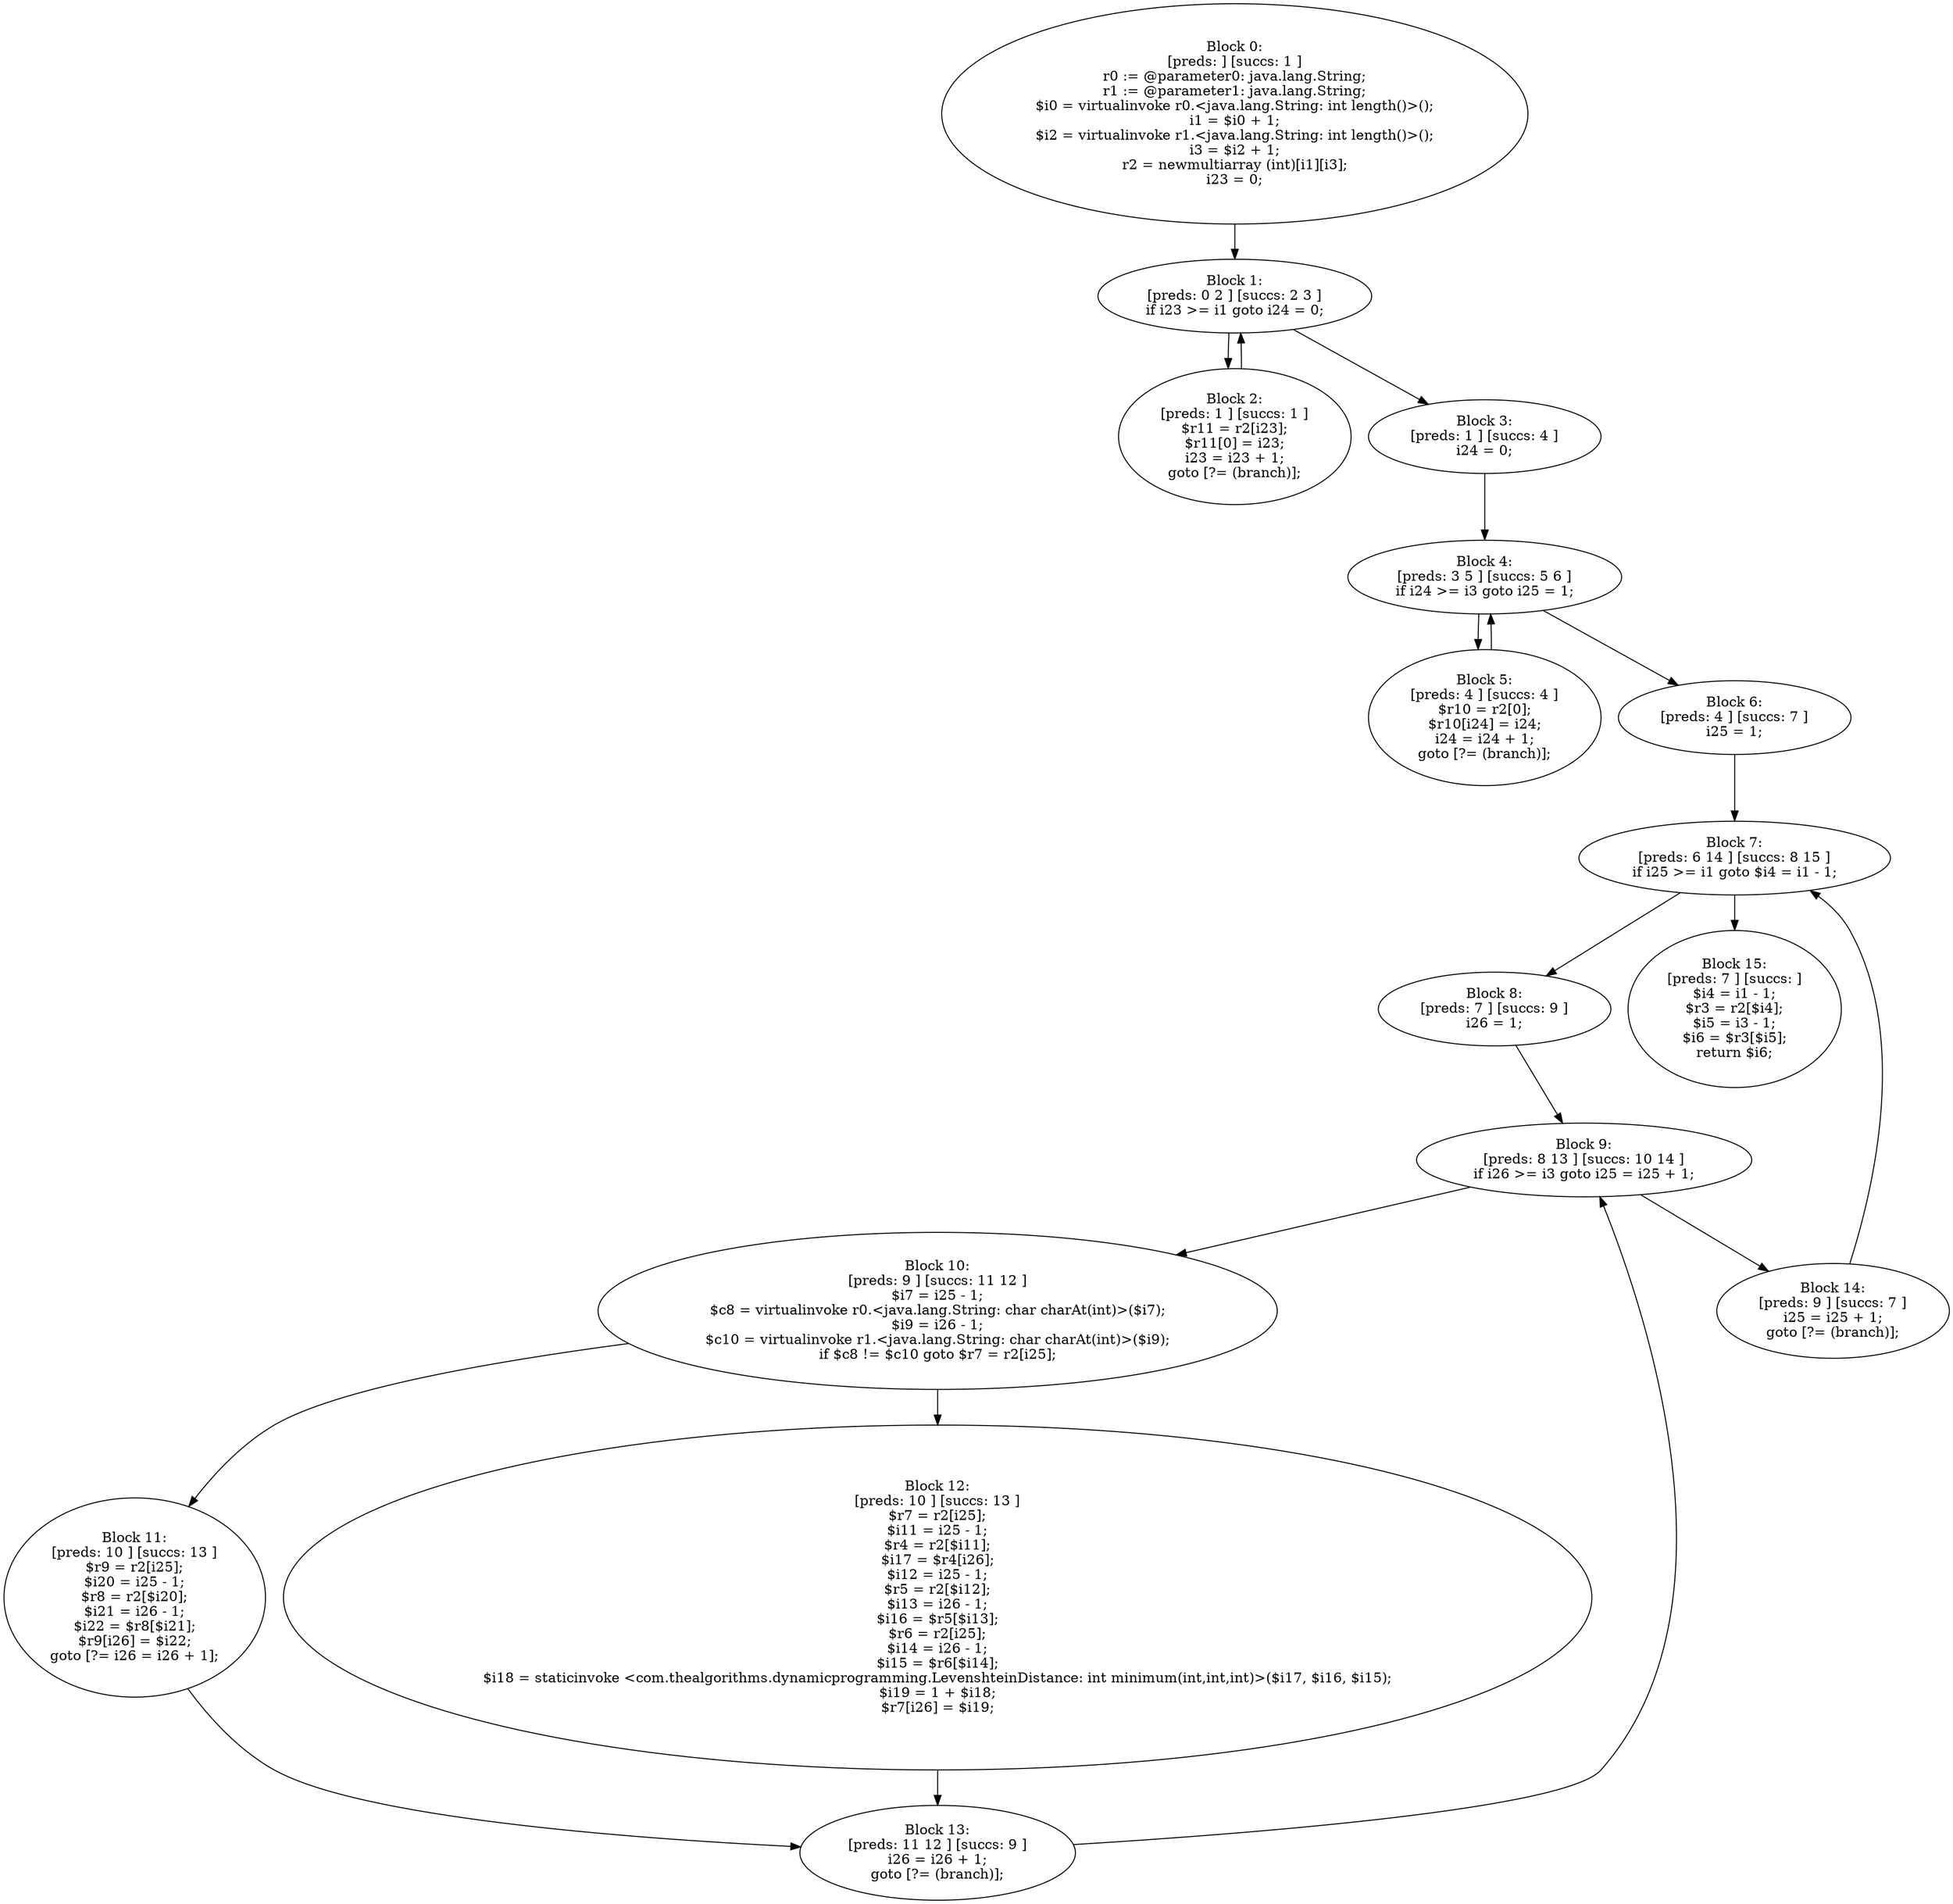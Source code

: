 digraph "unitGraph" {
    "Block 0:
[preds: ] [succs: 1 ]
r0 := @parameter0: java.lang.String;
r1 := @parameter1: java.lang.String;
$i0 = virtualinvoke r0.<java.lang.String: int length()>();
i1 = $i0 + 1;
$i2 = virtualinvoke r1.<java.lang.String: int length()>();
i3 = $i2 + 1;
r2 = newmultiarray (int)[i1][i3];
i23 = 0;
"
    "Block 1:
[preds: 0 2 ] [succs: 2 3 ]
if i23 >= i1 goto i24 = 0;
"
    "Block 2:
[preds: 1 ] [succs: 1 ]
$r11 = r2[i23];
$r11[0] = i23;
i23 = i23 + 1;
goto [?= (branch)];
"
    "Block 3:
[preds: 1 ] [succs: 4 ]
i24 = 0;
"
    "Block 4:
[preds: 3 5 ] [succs: 5 6 ]
if i24 >= i3 goto i25 = 1;
"
    "Block 5:
[preds: 4 ] [succs: 4 ]
$r10 = r2[0];
$r10[i24] = i24;
i24 = i24 + 1;
goto [?= (branch)];
"
    "Block 6:
[preds: 4 ] [succs: 7 ]
i25 = 1;
"
    "Block 7:
[preds: 6 14 ] [succs: 8 15 ]
if i25 >= i1 goto $i4 = i1 - 1;
"
    "Block 8:
[preds: 7 ] [succs: 9 ]
i26 = 1;
"
    "Block 9:
[preds: 8 13 ] [succs: 10 14 ]
if i26 >= i3 goto i25 = i25 + 1;
"
    "Block 10:
[preds: 9 ] [succs: 11 12 ]
$i7 = i25 - 1;
$c8 = virtualinvoke r0.<java.lang.String: char charAt(int)>($i7);
$i9 = i26 - 1;
$c10 = virtualinvoke r1.<java.lang.String: char charAt(int)>($i9);
if $c8 != $c10 goto $r7 = r2[i25];
"
    "Block 11:
[preds: 10 ] [succs: 13 ]
$r9 = r2[i25];
$i20 = i25 - 1;
$r8 = r2[$i20];
$i21 = i26 - 1;
$i22 = $r8[$i21];
$r9[i26] = $i22;
goto [?= i26 = i26 + 1];
"
    "Block 12:
[preds: 10 ] [succs: 13 ]
$r7 = r2[i25];
$i11 = i25 - 1;
$r4 = r2[$i11];
$i17 = $r4[i26];
$i12 = i25 - 1;
$r5 = r2[$i12];
$i13 = i26 - 1;
$i16 = $r5[$i13];
$r6 = r2[i25];
$i14 = i26 - 1;
$i15 = $r6[$i14];
$i18 = staticinvoke <com.thealgorithms.dynamicprogramming.LevenshteinDistance: int minimum(int,int,int)>($i17, $i16, $i15);
$i19 = 1 + $i18;
$r7[i26] = $i19;
"
    "Block 13:
[preds: 11 12 ] [succs: 9 ]
i26 = i26 + 1;
goto [?= (branch)];
"
    "Block 14:
[preds: 9 ] [succs: 7 ]
i25 = i25 + 1;
goto [?= (branch)];
"
    "Block 15:
[preds: 7 ] [succs: ]
$i4 = i1 - 1;
$r3 = r2[$i4];
$i5 = i3 - 1;
$i6 = $r3[$i5];
return $i6;
"
    "Block 0:
[preds: ] [succs: 1 ]
r0 := @parameter0: java.lang.String;
r1 := @parameter1: java.lang.String;
$i0 = virtualinvoke r0.<java.lang.String: int length()>();
i1 = $i0 + 1;
$i2 = virtualinvoke r1.<java.lang.String: int length()>();
i3 = $i2 + 1;
r2 = newmultiarray (int)[i1][i3];
i23 = 0;
"->"Block 1:
[preds: 0 2 ] [succs: 2 3 ]
if i23 >= i1 goto i24 = 0;
";
    "Block 1:
[preds: 0 2 ] [succs: 2 3 ]
if i23 >= i1 goto i24 = 0;
"->"Block 2:
[preds: 1 ] [succs: 1 ]
$r11 = r2[i23];
$r11[0] = i23;
i23 = i23 + 1;
goto [?= (branch)];
";
    "Block 1:
[preds: 0 2 ] [succs: 2 3 ]
if i23 >= i1 goto i24 = 0;
"->"Block 3:
[preds: 1 ] [succs: 4 ]
i24 = 0;
";
    "Block 2:
[preds: 1 ] [succs: 1 ]
$r11 = r2[i23];
$r11[0] = i23;
i23 = i23 + 1;
goto [?= (branch)];
"->"Block 1:
[preds: 0 2 ] [succs: 2 3 ]
if i23 >= i1 goto i24 = 0;
";
    "Block 3:
[preds: 1 ] [succs: 4 ]
i24 = 0;
"->"Block 4:
[preds: 3 5 ] [succs: 5 6 ]
if i24 >= i3 goto i25 = 1;
";
    "Block 4:
[preds: 3 5 ] [succs: 5 6 ]
if i24 >= i3 goto i25 = 1;
"->"Block 5:
[preds: 4 ] [succs: 4 ]
$r10 = r2[0];
$r10[i24] = i24;
i24 = i24 + 1;
goto [?= (branch)];
";
    "Block 4:
[preds: 3 5 ] [succs: 5 6 ]
if i24 >= i3 goto i25 = 1;
"->"Block 6:
[preds: 4 ] [succs: 7 ]
i25 = 1;
";
    "Block 5:
[preds: 4 ] [succs: 4 ]
$r10 = r2[0];
$r10[i24] = i24;
i24 = i24 + 1;
goto [?= (branch)];
"->"Block 4:
[preds: 3 5 ] [succs: 5 6 ]
if i24 >= i3 goto i25 = 1;
";
    "Block 6:
[preds: 4 ] [succs: 7 ]
i25 = 1;
"->"Block 7:
[preds: 6 14 ] [succs: 8 15 ]
if i25 >= i1 goto $i4 = i1 - 1;
";
    "Block 7:
[preds: 6 14 ] [succs: 8 15 ]
if i25 >= i1 goto $i4 = i1 - 1;
"->"Block 8:
[preds: 7 ] [succs: 9 ]
i26 = 1;
";
    "Block 7:
[preds: 6 14 ] [succs: 8 15 ]
if i25 >= i1 goto $i4 = i1 - 1;
"->"Block 15:
[preds: 7 ] [succs: ]
$i4 = i1 - 1;
$r3 = r2[$i4];
$i5 = i3 - 1;
$i6 = $r3[$i5];
return $i6;
";
    "Block 8:
[preds: 7 ] [succs: 9 ]
i26 = 1;
"->"Block 9:
[preds: 8 13 ] [succs: 10 14 ]
if i26 >= i3 goto i25 = i25 + 1;
";
    "Block 9:
[preds: 8 13 ] [succs: 10 14 ]
if i26 >= i3 goto i25 = i25 + 1;
"->"Block 10:
[preds: 9 ] [succs: 11 12 ]
$i7 = i25 - 1;
$c8 = virtualinvoke r0.<java.lang.String: char charAt(int)>($i7);
$i9 = i26 - 1;
$c10 = virtualinvoke r1.<java.lang.String: char charAt(int)>($i9);
if $c8 != $c10 goto $r7 = r2[i25];
";
    "Block 9:
[preds: 8 13 ] [succs: 10 14 ]
if i26 >= i3 goto i25 = i25 + 1;
"->"Block 14:
[preds: 9 ] [succs: 7 ]
i25 = i25 + 1;
goto [?= (branch)];
";
    "Block 10:
[preds: 9 ] [succs: 11 12 ]
$i7 = i25 - 1;
$c8 = virtualinvoke r0.<java.lang.String: char charAt(int)>($i7);
$i9 = i26 - 1;
$c10 = virtualinvoke r1.<java.lang.String: char charAt(int)>($i9);
if $c8 != $c10 goto $r7 = r2[i25];
"->"Block 11:
[preds: 10 ] [succs: 13 ]
$r9 = r2[i25];
$i20 = i25 - 1;
$r8 = r2[$i20];
$i21 = i26 - 1;
$i22 = $r8[$i21];
$r9[i26] = $i22;
goto [?= i26 = i26 + 1];
";
    "Block 10:
[preds: 9 ] [succs: 11 12 ]
$i7 = i25 - 1;
$c8 = virtualinvoke r0.<java.lang.String: char charAt(int)>($i7);
$i9 = i26 - 1;
$c10 = virtualinvoke r1.<java.lang.String: char charAt(int)>($i9);
if $c8 != $c10 goto $r7 = r2[i25];
"->"Block 12:
[preds: 10 ] [succs: 13 ]
$r7 = r2[i25];
$i11 = i25 - 1;
$r4 = r2[$i11];
$i17 = $r4[i26];
$i12 = i25 - 1;
$r5 = r2[$i12];
$i13 = i26 - 1;
$i16 = $r5[$i13];
$r6 = r2[i25];
$i14 = i26 - 1;
$i15 = $r6[$i14];
$i18 = staticinvoke <com.thealgorithms.dynamicprogramming.LevenshteinDistance: int minimum(int,int,int)>($i17, $i16, $i15);
$i19 = 1 + $i18;
$r7[i26] = $i19;
";
    "Block 11:
[preds: 10 ] [succs: 13 ]
$r9 = r2[i25];
$i20 = i25 - 1;
$r8 = r2[$i20];
$i21 = i26 - 1;
$i22 = $r8[$i21];
$r9[i26] = $i22;
goto [?= i26 = i26 + 1];
"->"Block 13:
[preds: 11 12 ] [succs: 9 ]
i26 = i26 + 1;
goto [?= (branch)];
";
    "Block 12:
[preds: 10 ] [succs: 13 ]
$r7 = r2[i25];
$i11 = i25 - 1;
$r4 = r2[$i11];
$i17 = $r4[i26];
$i12 = i25 - 1;
$r5 = r2[$i12];
$i13 = i26 - 1;
$i16 = $r5[$i13];
$r6 = r2[i25];
$i14 = i26 - 1;
$i15 = $r6[$i14];
$i18 = staticinvoke <com.thealgorithms.dynamicprogramming.LevenshteinDistance: int minimum(int,int,int)>($i17, $i16, $i15);
$i19 = 1 + $i18;
$r7[i26] = $i19;
"->"Block 13:
[preds: 11 12 ] [succs: 9 ]
i26 = i26 + 1;
goto [?= (branch)];
";
    "Block 13:
[preds: 11 12 ] [succs: 9 ]
i26 = i26 + 1;
goto [?= (branch)];
"->"Block 9:
[preds: 8 13 ] [succs: 10 14 ]
if i26 >= i3 goto i25 = i25 + 1;
";
    "Block 14:
[preds: 9 ] [succs: 7 ]
i25 = i25 + 1;
goto [?= (branch)];
"->"Block 7:
[preds: 6 14 ] [succs: 8 15 ]
if i25 >= i1 goto $i4 = i1 - 1;
";
}

